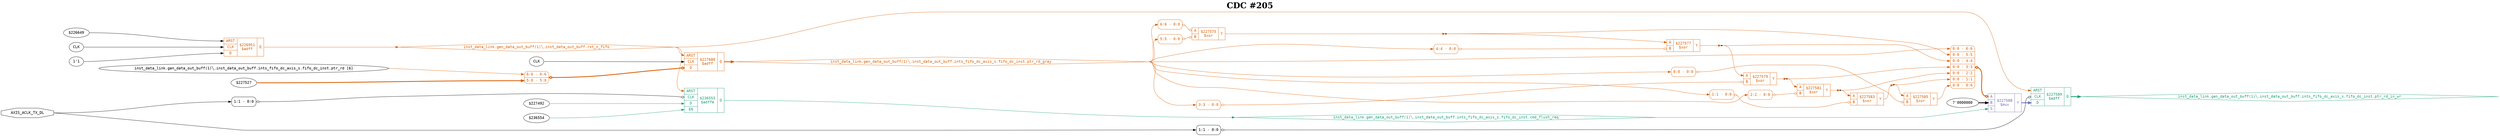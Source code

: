 digraph "spacefibre_light_top" {
label=<<b>CDC #205</b>>;
labelloc="t"
fontsize="30"
node ["fontname"="Courier"]
edge ["fontname"="Courier"]
rankdir="LR";
remincross=true;
n8 [ shape=octagon, label="AXIS_ACLK_TX_DL", color="black", fontcolor="black", href="/src/ip_spacefibre_light_top/spacefibre_light_top.vhd#58" ];
n9 [ shape=diamond, label="inst_data_link.gen_data_out_buff(1)&#9586;.inst_data_out_buff.ints_fifo_dc_axis_s.fifo_dc_inst.cmd_flush_req", colorscheme="dark28", color="1", fontcolor="1", href="/src/ip/fifo_dc/fifo_dc.vhd#111" ];
n10 [ shape=diamond, label="inst_data_link.gen_data_out_buff(1)&#9586;.inst_data_out_buff.ints_fifo_dc_axis_s.fifo_dc_inst.ptr_rd_gray", colorscheme="dark28", color="2", fontcolor="2", href="/src/ip/fifo_dc/fifo_dc.vhd#103" ];
n11 [ shape=diamond, label="inst_data_link.gen_data_out_buff(1)&#9586;.inst_data_out_buff.ints_fifo_dc_axis_s.fifo_dc_inst.ptr_rd_in_wr", colorscheme="dark28", color="1", fontcolor="1", href="/src/ip/fifo_dc/fifo_dc.vhd#106" ];
n12 [ shape=diamond, label="inst_data_link.gen_data_out_buff(1)&#9586;.inst_data_out_buff.rst_n_fifo", colorscheme="dark28", color="2", fontcolor="2", href="/src/module_data_link/data_out_buf.vhd#165" ];
{ rank="source"; n8;}
{ rank="sink";}
v1 [ label="$227492" ];
v2 [ label="$236554" ];
c18 [ shape=record, label="{{<p13> ARST|<p14> CLK|<p15> D|<p16> EN}|$236553\n$adffe|{<p17> Q}}", colorscheme="dark28", color="1", fontcolor="1" , href="/src/ip/fifo_dc/fifo_dc.vhd#440"  ];
x0 [ shape=record, style=rounded, label="<s0> 1:1 - 0:0 ", color="black", fontcolor="black" ];
x0:e -> c18:p14:w [arrowhead=odiamond, arrowtail=odiamond, dir=both, color="black", fontcolor="black", label=""];
v3 [ label="$226649" ];
v4 [ label="CLK" ];
v5 [ label="1'1" ];
c19 [ shape=record, label="{{<p13> ARST|<p14> CLK|<p15> D}|$226951\n$adff|{<p17> Q}}", colorscheme="dark28", color="2", fontcolor="2" , href="/src/module_data_link/data_out_buf.vhd#225"  ];
c23 [ shape=record, label="{{<p20> A|<p21> B}|$227575\n$xor|{<p22> Y}}", colorscheme="dark28", color="2", fontcolor="2" , href="/src/ip/fifo_dc/fifo_dc.vhd#144"  ];
x6 [ shape=record, style=rounded, label="<s0> 6:6 - 0:0 ", colorscheme="dark28", color="2", fontcolor="2" ];
x6:e -> c23:p20:w [arrowhead=odiamond, arrowtail=odiamond, dir=both, colorscheme="dark28", color="2", fontcolor="2", label=""];
x7 [ shape=record, style=rounded, label="<s0> 5:5 - 0:0 ", colorscheme="dark28", color="2", fontcolor="2" ];
x7:e -> c23:p21:w [arrowhead=odiamond, arrowtail=odiamond, dir=both, colorscheme="dark28", color="2", fontcolor="2", label=""];
c24 [ shape=record, label="{{<p20> A|<p21> B}|$227577\n$xor|{<p22> Y}}", colorscheme="dark28", color="2", fontcolor="2" , href="/src/ip/fifo_dc/fifo_dc.vhd#144"  ];
x8 [ shape=record, style=rounded, label="<s0> 4:4 - 0:0 ", colorscheme="dark28", color="2", fontcolor="2" ];
x8:e -> c24:p21:w [arrowhead=odiamond, arrowtail=odiamond, dir=both, colorscheme="dark28", color="2", fontcolor="2", label=""];
c25 [ shape=record, label="{{<p20> A|<p21> B}|$227579\n$xor|{<p22> Y}}", colorscheme="dark28", color="2", fontcolor="2" , href="/src/ip/fifo_dc/fifo_dc.vhd#144"  ];
x9 [ shape=record, style=rounded, label="<s0> 3:3 - 0:0 ", colorscheme="dark28", color="2", fontcolor="2" ];
x9:e -> c25:p21:w [arrowhead=odiamond, arrowtail=odiamond, dir=both, colorscheme="dark28", color="2", fontcolor="2", label=""];
c26 [ shape=record, label="{{<p20> A|<p21> B}|$227581\n$xor|{<p22> Y}}", colorscheme="dark28", color="2", fontcolor="2" , href="/src/ip/fifo_dc/fifo_dc.vhd#144"  ];
x10 [ shape=record, style=rounded, label="<s0> 2:2 - 0:0 ", colorscheme="dark28", color="2", fontcolor="2" ];
x10:e -> c26:p21:w [arrowhead=odiamond, arrowtail=odiamond, dir=both, colorscheme="dark28", color="2", fontcolor="2", label=""];
c27 [ shape=record, label="{{<p20> A|<p21> B}|$227583\n$xor|{<p22> Y}}", colorscheme="dark28", color="2", fontcolor="2" , href="/src/ip/fifo_dc/fifo_dc.vhd#144"  ];
x11 [ shape=record, style=rounded, label="<s0> 1:1 - 0:0 ", colorscheme="dark28", color="2", fontcolor="2" ];
x11:e -> c27:p21:w [arrowhead=odiamond, arrowtail=odiamond, dir=both, colorscheme="dark28", color="2", fontcolor="2", label=""];
c28 [ shape=record, label="{{<p20> A|<p21> B}|$227585\n$xor|{<p22> Y}}", colorscheme="dark28", color="2", fontcolor="2" , href="/src/ip/fifo_dc/fifo_dc.vhd#144"  ];
x12 [ shape=record, style=rounded, label="<s0> 0:0 - 0:0 ", colorscheme="dark28", color="2", fontcolor="2" ];
x12:e -> c28:p21:w [arrowhead=odiamond, arrowtail=odiamond, dir=both, colorscheme="dark28", color="2", fontcolor="2", label=""];
v14 [ label="7'0000000" ];
c30 [ shape=record, label="{{<p20> A|<p21> B|<p29> S}|$227588\n$mux|{<p22> Y}}", colorscheme="dark28", color="3", fontcolor="3" , href="/src/ip/fifo_dc/fifo_dc.vhd#225"  ];
x13 [ shape=record, style=rounded, label="<s6> 6:6 - 6:6 |<s5> 0:0 - 5:5 |<s4> 0:0 - 4:4 |<s3> 0:0 - 3:3 |<s2> 0:0 - 2:2 |<s1> 0:0 - 1:1 |<s0> 0:0 - 0:0 ", colorscheme="dark28", color="2", fontcolor="2" ];
x13:e -> c30:p20:w [arrowhead=odiamond, arrowtail=odiamond, dir=both, colorscheme="dark28", color="2", fontcolor="2", style="setlinewidth(3)", label=""];
v15 [ label="CLK" ];
v17 [ label="inst_data_link.gen_data_out_buff(1)&#9586;.inst_data_out_buff.ints_fifo_dc_axis_s.fifo_dc_inst.ptr_rd [6]" ];
v18 [ label="$227527" ];
c31 [ shape=record, label="{{<p13> ARST|<p14> CLK|<p15> D}|$227680\n$adff|{<p17> Q}}", colorscheme="dark28", color="2", fontcolor="2" , href="/src/ip/fifo_dc/fifo_dc.vhd#362"  ];
x16 [ shape=record, style=rounded, label="<s1> 6:6 - 6:6 |<s0> 5:0 - 5:0 ", colorscheme="dark28", color="2", fontcolor="2" ];
x16:e -> c31:p15:w [arrowhead=odiamond, arrowtail=odiamond, dir=both, colorscheme="dark28", color="2", fontcolor="2", style="setlinewidth(3)", label=""];
c32 [ shape=record, label="{{<p13> ARST|<p14> CLK|<p15> D}|$227589\n$adff|{<p17> Q}}", colorscheme="dark28", color="1", fontcolor="1" , href="/src/ip/fifo_dc/fifo_dc.vhd#222"  ];
x19 [ shape=record, style=rounded, label="<s0> 1:1 - 0:0 ", color="black", fontcolor="black" ];
x19:e -> c32:p14:w [arrowhead=odiamond, arrowtail=odiamond, dir=both, color="black", fontcolor="black", label=""];
n1 [ shape=point ];
c23:p22:e -> n1:w [colorscheme="dark28", color="2", fontcolor="2", label=""];
n1:e -> c24:p20:w [colorscheme="dark28", color="2", fontcolor="2", label=""];
n1:e -> x13:s5:w [colorscheme="dark28", color="2", fontcolor="2", label=""];
c31:p17:e -> n10:w [colorscheme="dark28", color="2", fontcolor="2", style="setlinewidth(3)", label=""];
n10:e -> x10:s0:w [colorscheme="dark28", color="2", fontcolor="2", label=""];
n10:e -> x11:s0:w [colorscheme="dark28", color="2", fontcolor="2", label=""];
n10:e -> x12:s0:w [colorscheme="dark28", color="2", fontcolor="2", label=""];
n10:e -> x13:s6:w [colorscheme="dark28", color="2", fontcolor="2", label=""];
n10:e -> x6:s0:w [colorscheme="dark28", color="2", fontcolor="2", label=""];
n10:e -> x7:s0:w [colorscheme="dark28", color="2", fontcolor="2", label=""];
n10:e -> x8:s0:w [colorscheme="dark28", color="2", fontcolor="2", label=""];
n10:e -> x9:s0:w [colorscheme="dark28", color="2", fontcolor="2", label=""];
c32:p17:e -> n11:w [colorscheme="dark28", color="1", fontcolor="1", style="setlinewidth(3)", label=""];
c19:p17:e -> n12:w [colorscheme="dark28", color="2", fontcolor="2", label=""];
n12:e -> c18:p13:w [colorscheme="dark28", color="2", fontcolor="2", label=""];
n12:e -> c31:p13:w [colorscheme="dark28", color="2", fontcolor="2", label=""];
n12:e -> c32:p13:w [colorscheme="dark28", color="2", fontcolor="2", label=""];
n2 [ shape=point ];
c24:p22:e -> n2:w [colorscheme="dark28", color="2", fontcolor="2", label=""];
n2:e -> c25:p20:w [colorscheme="dark28", color="2", fontcolor="2", label=""];
n2:e -> x13:s4:w [colorscheme="dark28", color="2", fontcolor="2", label=""];
n3 [ shape=point ];
c25:p22:e -> n3:w [colorscheme="dark28", color="2", fontcolor="2", label=""];
n3:e -> c26:p20:w [colorscheme="dark28", color="2", fontcolor="2", label=""];
n3:e -> x13:s3:w [colorscheme="dark28", color="2", fontcolor="2", label=""];
n4 [ shape=point ];
c26:p22:e -> n4:w [colorscheme="dark28", color="2", fontcolor="2", label=""];
n4:e -> c27:p20:w [colorscheme="dark28", color="2", fontcolor="2", label=""];
n4:e -> x13:s2:w [colorscheme="dark28", color="2", fontcolor="2", label=""];
n5 [ shape=point ];
c27:p22:e -> n5:w [colorscheme="dark28", color="2", fontcolor="2", label=""];
n5:e -> c28:p20:w [colorscheme="dark28", color="2", fontcolor="2", label=""];
n5:e -> x13:s1:w [colorscheme="dark28", color="2", fontcolor="2", label=""];
c28:p22:e -> x13:s0:w [colorscheme="dark28", color="2", fontcolor="2", label=""];
c30:p22:e -> c32:p15:w [colorscheme="dark28", color="3", fontcolor="3", style="setlinewidth(3)", label=""];
n8:e -> x0:s0:w [color="black", fontcolor="black", label=""];
n8:e -> x19:s0:w [color="black", fontcolor="black", label=""];
c18:p17:e -> n9:w [colorscheme="dark28", color="1", fontcolor="1", label=""];
n9:e -> c30:p29:w [colorscheme="dark28", color="1", fontcolor="1", label=""];
v1:e -> c18:p15:w [colorscheme="dark28", color="1", fontcolor="1", label=""];
v14:e -> c30:p21:w [color="black", fontcolor="black", style="setlinewidth(3)", label=""];
v15:e -> c31:p14:w [color="black", fontcolor="black", label=""];
v17:e -> x16:s1:w [colorscheme="dark28", color="2", fontcolor="2", label=""];
v18:e -> x16:s0:w [colorscheme="dark28", color="2", fontcolor="2", style="setlinewidth(3)", label=""];
v2:e -> c18:p16:w [colorscheme="dark28", color="1", fontcolor="1", label=""];
v3:e -> c19:p13:w [color="black", fontcolor="black", label=""];
v4:e -> c19:p14:w [color="black", fontcolor="black", label=""];
v5:e -> c19:p15:w [color="black", fontcolor="black", label=""];
}
